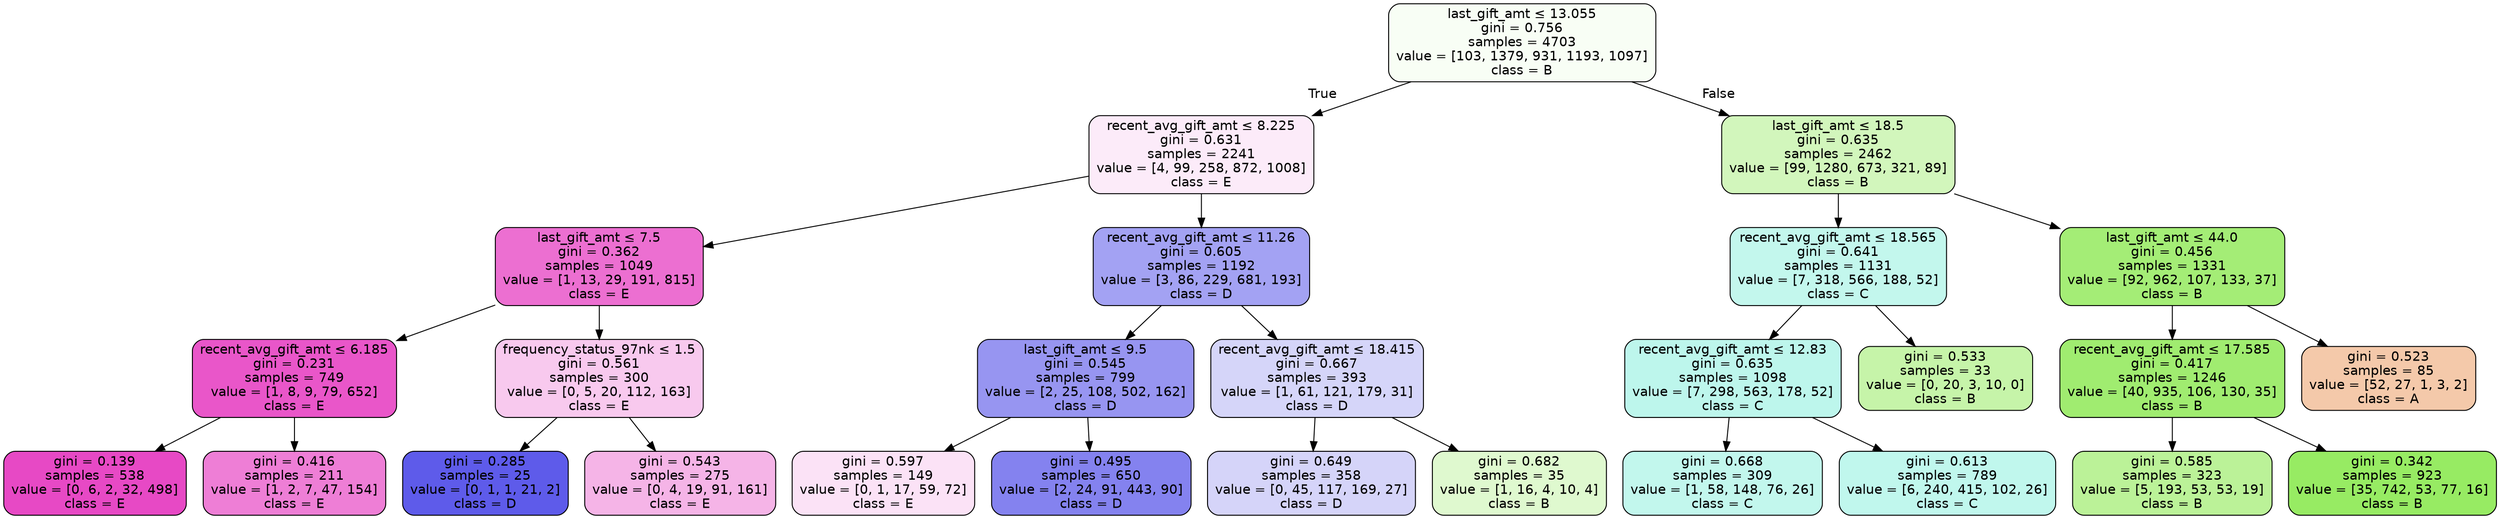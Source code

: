 digraph Tree {
node [shape=box, style="filled, rounded", color="black", fontname=helvetica] ;
edge [fontname=helvetica] ;
0 [label=<last_gift_amt &le; 13.055<br/>gini = 0.756<br/>samples = 4703<br/>value = [103, 1379, 931, 1193, 1097]<br/>class = B>, fillcolor="#f8fef5"] ;
1 [label=<recent_avg_gift_amt &le; 8.225<br/>gini = 0.631<br/>samples = 2241<br/>value = [4, 99, 258, 872, 1008]<br/>class = E>, fillcolor="#fcebf9"] ;
0 -> 1 [labeldistance=2.5, labelangle=45, headlabel="True"] ;
2 [label=<last_gift_amt &le; 7.5<br/>gini = 0.362<br/>samples = 1049<br/>value = [1, 13, 29, 191, 815]<br/>class = E>, fillcolor="#ec6fd1"] ;
1 -> 2 ;
3 [label=<recent_avg_gift_amt &le; 6.185<br/>gini = 0.231<br/>samples = 749<br/>value = [1, 8, 9, 79, 652]<br/>class = E>, fillcolor="#e956c9"] ;
2 -> 3 ;
4 [label=<gini = 0.139<br/>samples = 538<br/>value = [0, 6, 2, 32, 498]<br/>class = E>, fillcolor="#e749c5"] ;
3 -> 4 ;
5 [label=<gini = 0.416<br/>samples = 211<br/>value = [1, 2, 7, 47, 154]<br/>class = E>, fillcolor="#ee7ed6"] ;
3 -> 5 ;
6 [label=<frequency_status_97nk &le; 1.5<br/>gini = 0.561<br/>samples = 300<br/>value = [0, 5, 20, 112, 163]<br/>class = E>, fillcolor="#f8c9ee"] ;
2 -> 6 ;
7 [label=<gini = 0.285<br/>samples = 25<br/>value = [0, 1, 1, 21, 2]<br/>class = D>, fillcolor="#5e5bea"] ;
6 -> 7 ;
8 [label=<gini = 0.543<br/>samples = 275<br/>value = [0, 4, 19, 91, 161]<br/>class = E>, fillcolor="#f5b4e7"] ;
6 -> 8 ;
9 [label=<recent_avg_gift_amt &le; 11.26<br/>gini = 0.605<br/>samples = 1192<br/>value = [3, 86, 229, 681, 193]<br/>class = D>, fillcolor="#a3a2f3"] ;
1 -> 9 ;
10 [label=<last_gift_amt &le; 9.5<br/>gini = 0.545<br/>samples = 799<br/>value = [2, 25, 108, 502, 162]<br/>class = D>, fillcolor="#9795f1"] ;
9 -> 10 ;
11 [label=<gini = 0.597<br/>samples = 149<br/>value = [0, 1, 17, 59, 72]<br/>class = E>, fillcolor="#fbe2f6"] ;
10 -> 11 ;
12 [label=<gini = 0.495<br/>samples = 650<br/>value = [2, 24, 91, 443, 90]<br/>class = D>, fillcolor="#8482ef"] ;
10 -> 12 ;
13 [label=<recent_avg_gift_amt &le; 18.415<br/>gini = 0.667<br/>samples = 393<br/>value = [1, 61, 121, 179, 31]<br/>class = D>, fillcolor="#d5d5f9"] ;
9 -> 13 ;
14 [label=<gini = 0.649<br/>samples = 358<br/>value = [0, 45, 117, 169, 27]<br/>class = D>, fillcolor="#d5d4f9"] ;
13 -> 14 ;
15 [label=<gini = 0.682<br/>samples = 35<br/>value = [1, 16, 4, 10, 4]<br/>class = B>, fillcolor="#dff9cf"] ;
13 -> 15 ;
16 [label=<last_gift_amt &le; 18.5<br/>gini = 0.635<br/>samples = 2462<br/>value = [99, 1280, 673, 321, 89]<br/>class = B>, fillcolor="#d2f6bc"] ;
0 -> 16 [labeldistance=2.5, labelangle=-45, headlabel="False"] ;
17 [label=<recent_avg_gift_amt &le; 18.565<br/>gini = 0.641<br/>samples = 1131<br/>value = [7, 318, 566, 188, 52]<br/>class = C>, fillcolor="#c3f7ed"] ;
16 -> 17 ;
18 [label=<recent_avg_gift_amt &le; 12.83<br/>gini = 0.635<br/>samples = 1098<br/>value = [7, 298, 563, 178, 52]<br/>class = C>, fillcolor="#bdf6ec"] ;
17 -> 18 ;
19 [label=<gini = 0.668<br/>samples = 309<br/>value = [1, 58, 148, 76, 26]<br/>class = C>, fillcolor="#c2f7ed"] ;
18 -> 19 ;
20 [label=<gini = 0.613<br/>samples = 789<br/>value = [6, 240, 415, 102, 26]<br/>class = C>, fillcolor="#c0f7ed"] ;
18 -> 20 ;
21 [label=<gini = 0.533<br/>samples = 33<br/>value = [0, 20, 3, 10, 0]<br/>class = B>, fillcolor="#c6f4a9"] ;
17 -> 21 ;
22 [label=<last_gift_amt &le; 44.0<br/>gini = 0.456<br/>samples = 1331<br/>value = [92, 962, 107, 133, 37]<br/>class = B>, fillcolor="#a4ed76"] ;
16 -> 22 ;
23 [label=<recent_avg_gift_amt &le; 17.585<br/>gini = 0.417<br/>samples = 1246<br/>value = [40, 935, 106, 130, 35]<br/>class = B>, fillcolor="#a0ec70"] ;
22 -> 23 ;
24 [label=<gini = 0.585<br/>samples = 323<br/>value = [5, 193, 53, 53, 19]<br/>class = B>, fillcolor="#bbf298"] ;
23 -> 24 ;
25 [label=<gini = 0.342<br/>samples = 923<br/>value = [35, 742, 53, 77, 16]<br/>class = B>, fillcolor="#97eb63"] ;
23 -> 25 ;
26 [label=<gini = 0.523<br/>samples = 85<br/>value = [52, 27, 1, 3, 2]<br/>class = A>, fillcolor="#f4c9aa"] ;
22 -> 26 ;
}